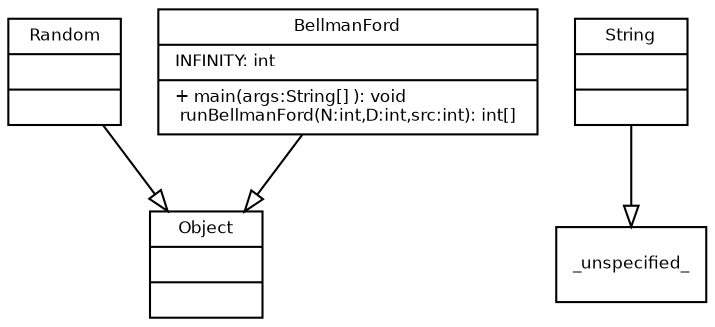 digraph TypeHierarchy { 
        fontname = "Bitstream Vera Sans"
        fontsize = 8

        node [
                  fontname = "Bitstream Vera Sans"
                  fontsize = 8
                  shape = "record"
        ]

        edge [
                  fontname = "Bitstream Vera Sans"
                  fontsize = 8
        ]

        Random [
                  label = "{Random||}"
        ]

        String [
                  label = "{String||}"
        ]

        java_lang_Object [
                  label = "{Object||}"
        ]

        BellmanFord [
                  label = "{BellmanFord|INFINITY: int\l|+ main(args:String[] ): void\l runBellmanFord(N:int,D:int,src:int): int[] \l}"
        ]

        edge [
                  arrowhead = "empty"
                  style = "solid"
                  arrowtail = "none"
        ]

        Random -> java_lang_Object
        String -> _unspecified_
        BellmanFord -> java_lang_Object
        edge [
                  arrowhead = "empty"
                  style = "dashed"
                  arrowtail = "none"
        ]

        edge [
                  arrowhead = "normal"
                  style = "solid"
                  arrowtail = "odot"
        ]

}